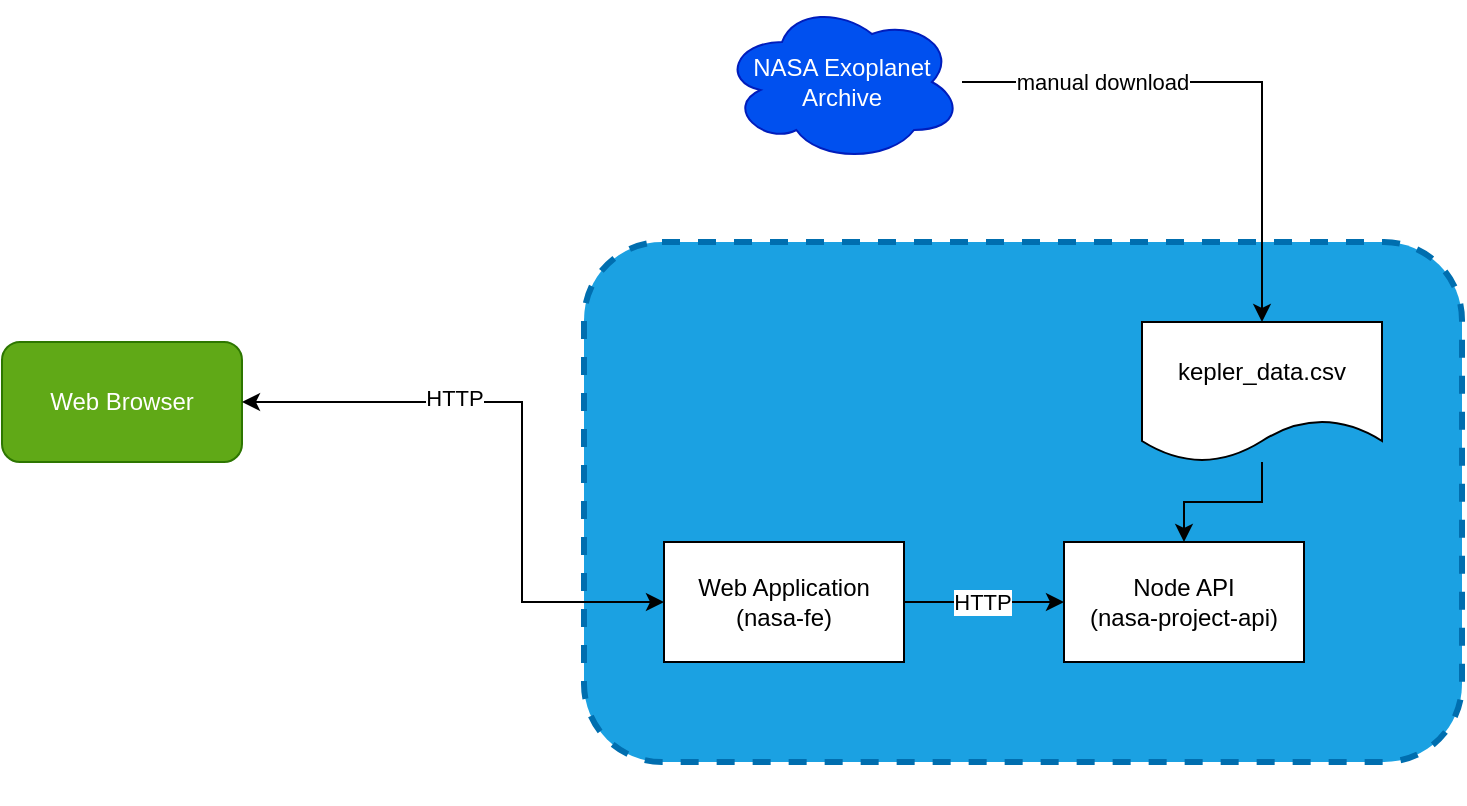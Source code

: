 <mxfile version="24.7.17">
  <diagram name="Page-1" id="EXQF-W41Bc2EzEBSdjF2">
    <mxGraphModel dx="1385" dy="1098" grid="1" gridSize="10" guides="1" tooltips="1" connect="1" arrows="1" fold="1" page="1" pageScale="1" pageWidth="850" pageHeight="1100" math="0" shadow="0">
      <root>
        <mxCell id="0" />
        <mxCell id="1" parent="0" />
        <mxCell id="9KjZKQUlH3sFJPp5h10t-5" value="NASA Mission Control Project" style="rounded=1;whiteSpace=wrap;html=1;verticalAlign=top;labelPosition=center;verticalLabelPosition=bottom;align=center;dashed=1;fillColor=#1ba1e2;fontColor=#ffffff;strokeColor=#006EAF;strokeWidth=3;perimeterSpacing=17;" parent="1" vertex="1">
          <mxGeometry x="351" y="220" width="439" height="260" as="geometry" />
        </mxCell>
        <mxCell id="9KjZKQUlH3sFJPp5h10t-3" value="" style="edgeStyle=orthogonalEdgeStyle;rounded=0;orthogonalLoop=1;jettySize=auto;html=1;" parent="1" source="9KjZKQUlH3sFJPp5h10t-1" target="9KjZKQUlH3sFJPp5h10t-2" edge="1">
          <mxGeometry relative="1" as="geometry" />
        </mxCell>
        <mxCell id="9KjZKQUlH3sFJPp5h10t-4" value="HTTP" style="edgeLabel;html=1;align=center;verticalAlign=middle;resizable=0;points=[];" parent="9KjZKQUlH3sFJPp5h10t-3" vertex="1" connectable="0">
          <mxGeometry x="-0.035" relative="1" as="geometry">
            <mxPoint as="offset" />
          </mxGeometry>
        </mxCell>
        <mxCell id="9KjZKQUlH3sFJPp5h10t-1" value="Web Application&lt;div&gt;(nasa-fe)&lt;/div&gt;" style="rounded=0;whiteSpace=wrap;html=1;" parent="1" vertex="1">
          <mxGeometry x="391" y="370" width="120" height="60" as="geometry" />
        </mxCell>
        <mxCell id="9KjZKQUlH3sFJPp5h10t-2" value="Node API&lt;div&gt;(nasa-project-api)&lt;/div&gt;" style="whiteSpace=wrap;html=1;rounded=0;" parent="1" vertex="1">
          <mxGeometry x="591" y="370" width="120" height="60" as="geometry" />
        </mxCell>
        <mxCell id="rVIXq87kdJ0t4xBZK6Fz-1" value="Web Browser" style="rounded=1;whiteSpace=wrap;html=1;fillColor=#60a917;fontColor=#ffffff;strokeColor=#2D7600;" vertex="1" parent="1">
          <mxGeometry x="60" y="270" width="120" height="60" as="geometry" />
        </mxCell>
        <mxCell id="rVIXq87kdJ0t4xBZK6Fz-2" style="edgeStyle=orthogonalEdgeStyle;rounded=0;orthogonalLoop=1;jettySize=auto;html=1;entryX=0;entryY=0.5;entryDx=0;entryDy=0;startArrow=classic;startFill=1;exitX=1;exitY=0.5;exitDx=0;exitDy=0;" edge="1" parent="1" source="rVIXq87kdJ0t4xBZK6Fz-1" target="9KjZKQUlH3sFJPp5h10t-1">
          <mxGeometry relative="1" as="geometry">
            <mxPoint x="210" y="300" as="sourcePoint" />
            <mxPoint x="400" y="400" as="targetPoint" />
            <Array as="points">
              <mxPoint x="320" y="300" />
              <mxPoint x="320" y="400" />
            </Array>
          </mxGeometry>
        </mxCell>
        <mxCell id="rVIXq87kdJ0t4xBZK6Fz-3" value="HTTP" style="edgeLabel;html=1;align=center;verticalAlign=middle;resizable=0;points=[];" vertex="1" connectable="0" parent="rVIXq87kdJ0t4xBZK6Fz-2">
          <mxGeometry x="-0.321" y="2" relative="1" as="geometry">
            <mxPoint as="offset" />
          </mxGeometry>
        </mxCell>
        <mxCell id="rVIXq87kdJ0t4xBZK6Fz-5" style="edgeStyle=orthogonalEdgeStyle;rounded=0;orthogonalLoop=1;jettySize=auto;html=1;" edge="1" parent="1" source="rVIXq87kdJ0t4xBZK6Fz-4" target="9KjZKQUlH3sFJPp5h10t-2">
          <mxGeometry relative="1" as="geometry" />
        </mxCell>
        <mxCell id="rVIXq87kdJ0t4xBZK6Fz-4" value="kepler_data.csv" style="shape=document;whiteSpace=wrap;html=1;boundedLbl=1;" vertex="1" parent="1">
          <mxGeometry x="630" y="260" width="120" height="70" as="geometry" />
        </mxCell>
        <mxCell id="rVIXq87kdJ0t4xBZK6Fz-7" style="edgeStyle=orthogonalEdgeStyle;rounded=0;orthogonalLoop=1;jettySize=auto;html=1;entryX=0.5;entryY=0;entryDx=0;entryDy=0;" edge="1" parent="1" source="rVIXq87kdJ0t4xBZK6Fz-6" target="rVIXq87kdJ0t4xBZK6Fz-4">
          <mxGeometry relative="1" as="geometry" />
        </mxCell>
        <mxCell id="rVIXq87kdJ0t4xBZK6Fz-8" value="manual download" style="edgeLabel;html=1;align=center;verticalAlign=middle;resizable=0;points=[];" vertex="1" connectable="0" parent="rVIXq87kdJ0t4xBZK6Fz-7">
          <mxGeometry x="-0.629" y="2" relative="1" as="geometry">
            <mxPoint x="20" y="2" as="offset" />
          </mxGeometry>
        </mxCell>
        <mxCell id="rVIXq87kdJ0t4xBZK6Fz-6" value="NASA Exoplanet Archive" style="ellipse;shape=cloud;whiteSpace=wrap;html=1;fillColor=#0050ef;fontColor=#ffffff;strokeColor=#001DBC;" vertex="1" parent="1">
          <mxGeometry x="420" y="100" width="120" height="80" as="geometry" />
        </mxCell>
      </root>
    </mxGraphModel>
  </diagram>
</mxfile>
